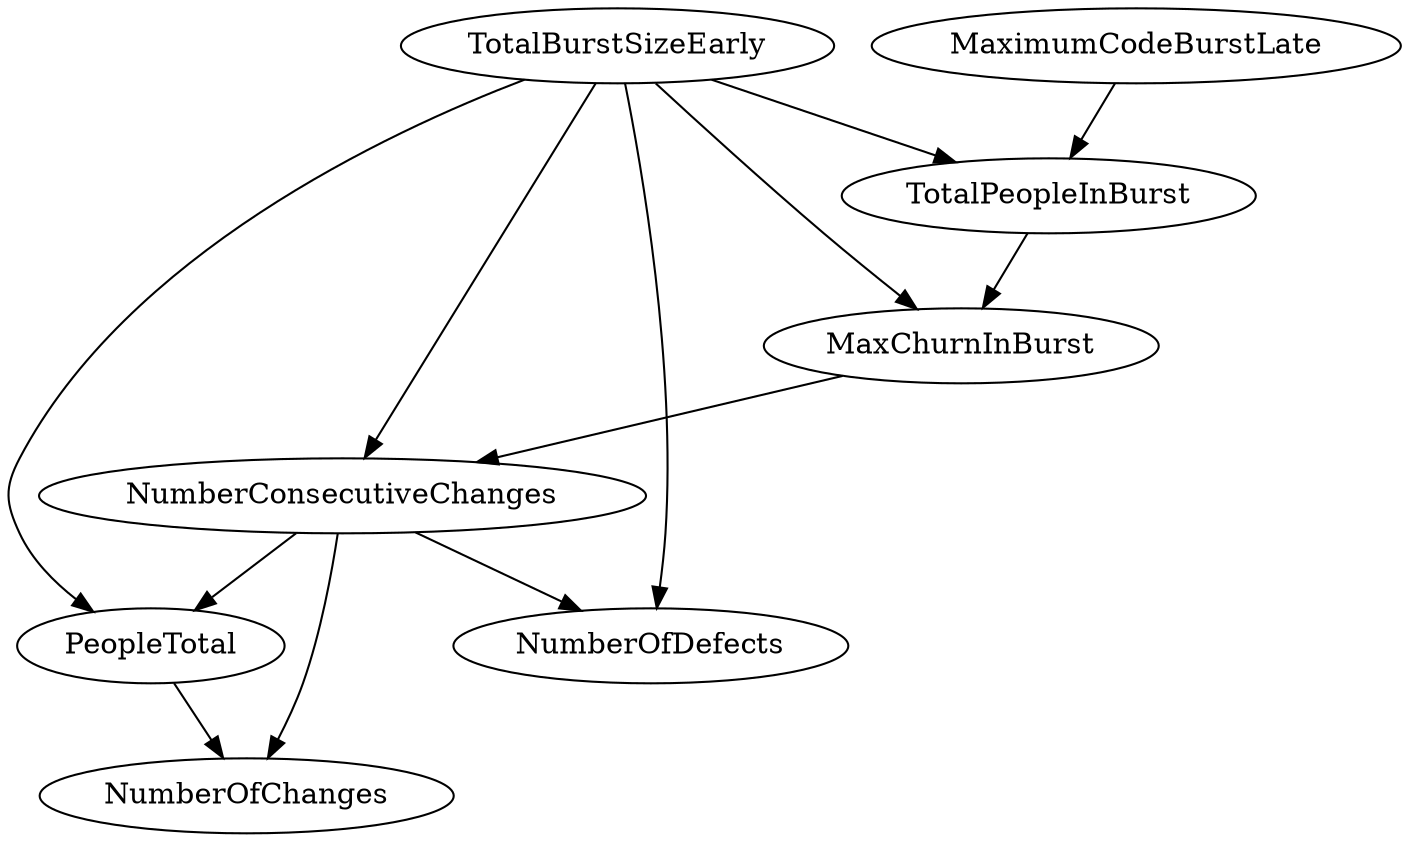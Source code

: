 digraph {
   NumberOfDefects;
   NumberOfChanges;
   TotalPeopleInBurst;
   TotalBurstSizeEarly;
   MaxChurnInBurst;
   NumberConsecutiveChanges;
   MaximumCodeBurstLate;
   PeopleTotal;
   TotalPeopleInBurst -> MaxChurnInBurst;
   TotalBurstSizeEarly -> NumberOfDefects;
   TotalBurstSizeEarly -> TotalPeopleInBurst;
   TotalBurstSizeEarly -> MaxChurnInBurst;
   TotalBurstSizeEarly -> NumberConsecutiveChanges;
   TotalBurstSizeEarly -> PeopleTotal;
   MaxChurnInBurst -> NumberConsecutiveChanges;
   NumberConsecutiveChanges -> NumberOfDefects;
   NumberConsecutiveChanges -> NumberOfChanges;
   NumberConsecutiveChanges -> PeopleTotal;
   MaximumCodeBurstLate -> TotalPeopleInBurst;
   PeopleTotal -> NumberOfChanges;
}
